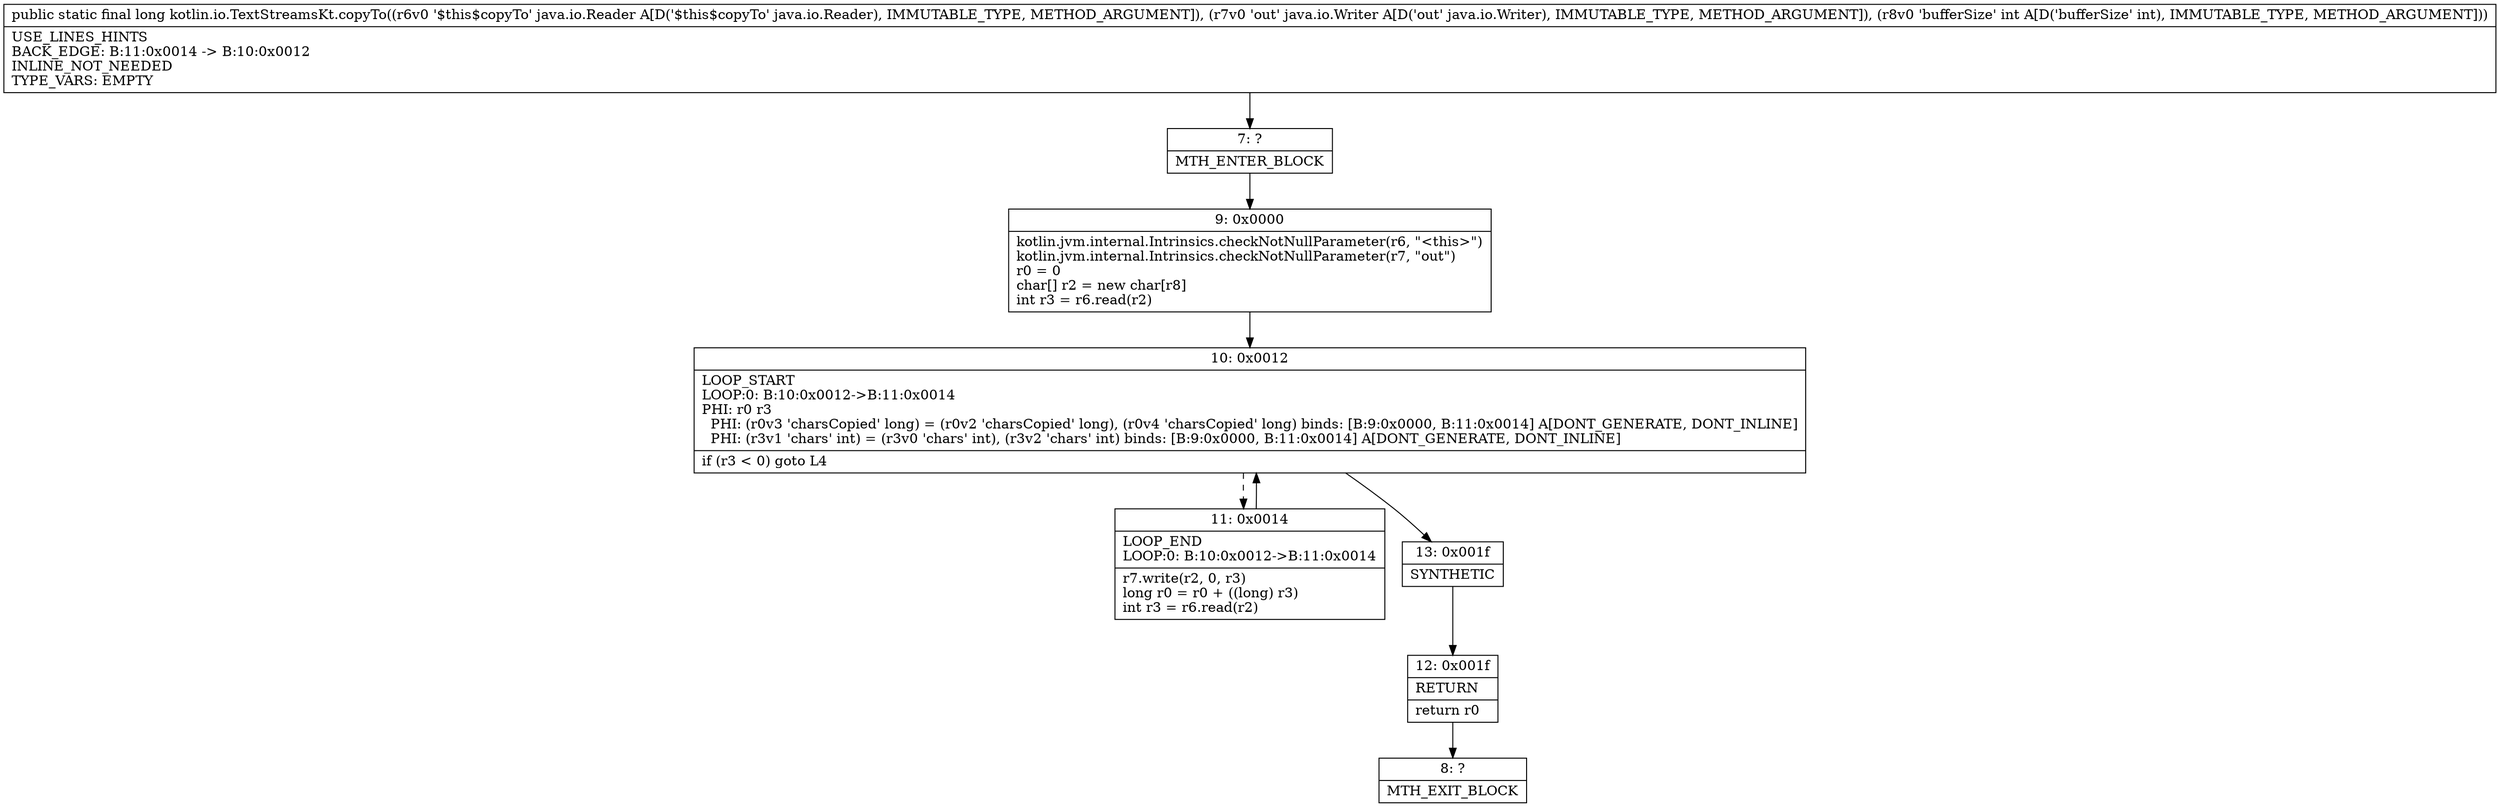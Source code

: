 digraph "CFG forkotlin.io.TextStreamsKt.copyTo(Ljava\/io\/Reader;Ljava\/io\/Writer;I)J" {
Node_7 [shape=record,label="{7\:\ ?|MTH_ENTER_BLOCK\l}"];
Node_9 [shape=record,label="{9\:\ 0x0000|kotlin.jvm.internal.Intrinsics.checkNotNullParameter(r6, \"\<this\>\")\lkotlin.jvm.internal.Intrinsics.checkNotNullParameter(r7, \"out\")\lr0 = 0\lchar[] r2 = new char[r8]\lint r3 = r6.read(r2)\l}"];
Node_10 [shape=record,label="{10\:\ 0x0012|LOOP_START\lLOOP:0: B:10:0x0012\-\>B:11:0x0014\lPHI: r0 r3 \l  PHI: (r0v3 'charsCopied' long) = (r0v2 'charsCopied' long), (r0v4 'charsCopied' long) binds: [B:9:0x0000, B:11:0x0014] A[DONT_GENERATE, DONT_INLINE]\l  PHI: (r3v1 'chars' int) = (r3v0 'chars' int), (r3v2 'chars' int) binds: [B:9:0x0000, B:11:0x0014] A[DONT_GENERATE, DONT_INLINE]\l|if (r3 \< 0) goto L4\l}"];
Node_11 [shape=record,label="{11\:\ 0x0014|LOOP_END\lLOOP:0: B:10:0x0012\-\>B:11:0x0014\l|r7.write(r2, 0, r3)\llong r0 = r0 + ((long) r3)\lint r3 = r6.read(r2)\l}"];
Node_13 [shape=record,label="{13\:\ 0x001f|SYNTHETIC\l}"];
Node_12 [shape=record,label="{12\:\ 0x001f|RETURN\l|return r0\l}"];
Node_8 [shape=record,label="{8\:\ ?|MTH_EXIT_BLOCK\l}"];
MethodNode[shape=record,label="{public static final long kotlin.io.TextStreamsKt.copyTo((r6v0 '$this$copyTo' java.io.Reader A[D('$this$copyTo' java.io.Reader), IMMUTABLE_TYPE, METHOD_ARGUMENT]), (r7v0 'out' java.io.Writer A[D('out' java.io.Writer), IMMUTABLE_TYPE, METHOD_ARGUMENT]), (r8v0 'bufferSize' int A[D('bufferSize' int), IMMUTABLE_TYPE, METHOD_ARGUMENT]))  | USE_LINES_HINTS\lBACK_EDGE: B:11:0x0014 \-\> B:10:0x0012\lINLINE_NOT_NEEDED\lTYPE_VARS: EMPTY\l}"];
MethodNode -> Node_7;Node_7 -> Node_9;
Node_9 -> Node_10;
Node_10 -> Node_11[style=dashed];
Node_10 -> Node_13;
Node_11 -> Node_10;
Node_13 -> Node_12;
Node_12 -> Node_8;
}

